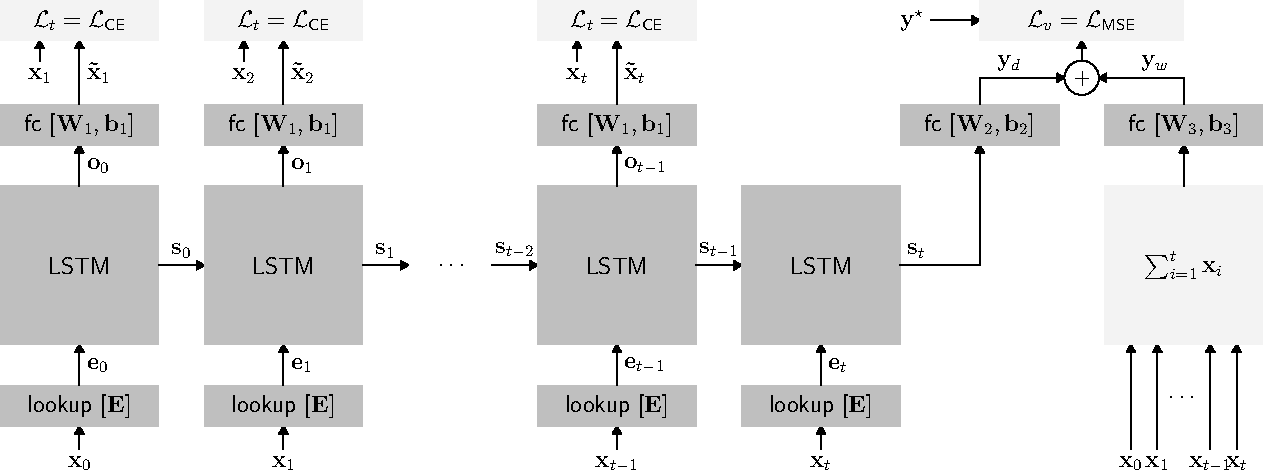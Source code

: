 unitsize(.8cm);
usepackage("amsmath");
texpreamble("\renewcommand{\rmdefault}{\sfdefault}");

// TODO tune w,h
real w = 3.5, wgap = 1., w_c = w/2, W = w + wgap;
real h =  .9, hgap = .5, h_c = h/2, H = h + hgap;

void layer(string s, pair o, pair d=(w, h), bool param=true) {
    pair boxStart = (o.x - d.x/2, o.y);
    pair boxEnd = (o.x + d.x/2, o.y + d.y);
    path b = box(boxStart, boxEnd);
    pen p = param ? mediumgray : gray(0.95);
    fill(b, p);
    label(s, (boxStart + boxEnd)/2);
}

void arr(real length, real height=0, real x=0, Label L="") {
    pair start = (x, height);
    pair end = start + (0, length);
    draw(start -- end, arrow=ArcArrow, L=L);
}

void cell(int t, string i="", string ip1="", real x=0, bool state=true) {
    // string ip1 = "{" + i + "+1}";
    if (length(i) == 0) i = (string) t;
    if (length(ip1) == 0) ip1 = "{" + ((string)(t+1)) + "}";

    arr(hgap, x=x, L=Label("$\mathbf{x}_" + i + "$", position=BeginPoint, align=S)); // x_i
    layer("lookup [$\mathbf{E}$]", (x, hgap));
    arr(h, H, L="$\mathbf{e}_" + i + "$", x=x); // e_i
    // LSTM
    layer("LSTM", (x, H+h), (w, w));
    if (state) {
        arr(h, H + h + w, x=x, L="$\mathbf{o}_" + i + "$"); // o_i

        pair s_i = (x + w/2, H + h + w/2);
        draw(s_i -- (s_i) + (wgap, 0), arrow=ArcArrow, L=Label("$\mathbf{s}_" + i + "$", align=N)); // s_i

        // fc
        layer("fc [$\mathbf{W}_1, \mathbf{b}_1$]", (x, H + 2*h + w));
        arr(H, H + 3*h + w, x=x, L=Label("$\mathbf{\tilde{x}}_" + ip1 + "$", align=E)); // ~x_i+1

        real hh = 2*H + 3*h + w;
        draw((x - w/4, H + 3*h + w + 1.9*hgap) -- (x - w/4, hh), arrow=ArcArrow, L=Label("$\mathbf{x}_" + ip1 + "$", position=BeginPoint, align=S));
        layer("$\mathcal{L}_t = \mathcal{L}_\text{CE}$", (x, hh), param=false);
    }
}

cell(0);
cell(1, x=W);
real midH = H + h + w/2;
label("\dots", (1.5*W + 1.5*wgap, midH));
real dStartW = 1.5*W + 2.35*wgap;
draw((dStartW, midH) -- (dStartW + wgap, midH), arrow=ArcArrow, L=Label("$\mathbf{s}_{t-2}$", align=N));

cell(2, "{t-1}", "t", x=dStartW + wgap + w/2);
cell(3, "t", x=dStartW + wgap + w/2+W, state=false);

pair sfStart = (dStartW + 2*W, midH);
pair sfEnd = (dStartW + 2*W + w/2, H + 2*h + w);

path s = sfStart -- (sfEnd.x, sfStart.y) -- sfEnd;
draw(s , arrow=ArcArrow, L=Label("$\mathbf{s}_t$", position=BeginPoint, align=N+E)); // s_i
// fc2
layer("fc [$\mathbf{W}_2, \mathbf{b}_2$]", sfEnd);
// arr(H, H + 3*h + w, x=sfEnd.x, L=Label("$\mathbf{y}$", align=S+E)); // y

// wide
string[] idx = new string[] {"0", "1", "", "t-1", "t"};
for (int i = 0; i < idx.length; ++i) {
    real startW = sfEnd.x + wgap + w/2 + (i + 1)*w/(idx.length + 1);
    if (length(idx[i]) != 0) {
        path x_i = (startW, 0) -- (startW, H+h);
        draw(x_i, arrow=ArcArrow, L=Label("$\mathbf{x}_{" + idx[i] + "}$", position=BeginPoint, align=S));
    } else {
        label("\dots", (startW, (H+h)/2));
    }
}

layer("$\sum_{i=1}^t \mathbf{x}_i$", (sfEnd.x + W, H+h), (w, w), param=false);
arr(h, H+h+w, x=sfEnd.x + W);
// fc3
layer("fc [$\mathbf{W}_3, \mathbf{b}_3$]", sfEnd + (W,0));

real hh = 2*H + 3*h + w;
real radius = 0.38*wgap;
real midW = sfEnd.x + W/2;
real midH = 0.493*(sfEnd.y + h + hh);
// deep
path deep = (sfEnd.x, sfEnd.y + h) -- (sfEnd.x, midH) -- ((midW - radius), midH);
draw(deep, arrow=ArcArrow, L=Label("$\mathbf{y}_d$"), align=N); // y_d
// wide
path wide = (sfEnd.x + W, sfEnd.y + h) -- (sfEnd.x + W, midH) -- ((midW + radius), midH);
draw(wide, arrow=ArcArrow, L=Label("$\mathbf{y}_w$")); // y_w
// +
draw(circle((midW, midH), radius));
label("$+$", (midW, midH));
draw((midW, midH+radius) -- (midW, hh), arrow=ArcArrow);

// v loss
// draw((sfEnd.x - w/4, H + 2*h + w + 3.45*hgap) -- (sfEnd.x - w/4, hh), arrow=ArcArrow, L=Label("$\mathbf{y}^\star$", position=BeginPoint, align=S));
draw((midW - 0.95*w, hh + h/2) -- (midW-W/2, hh + h/2), arrow=ArcArrow, L=Label("$\mathbf{y}^\star$", position=BeginPoint));
layer("$\mathcal{L}_v = \mathcal{L}_\text{MSE}$", (midW, hh), (W, h), param=false);






